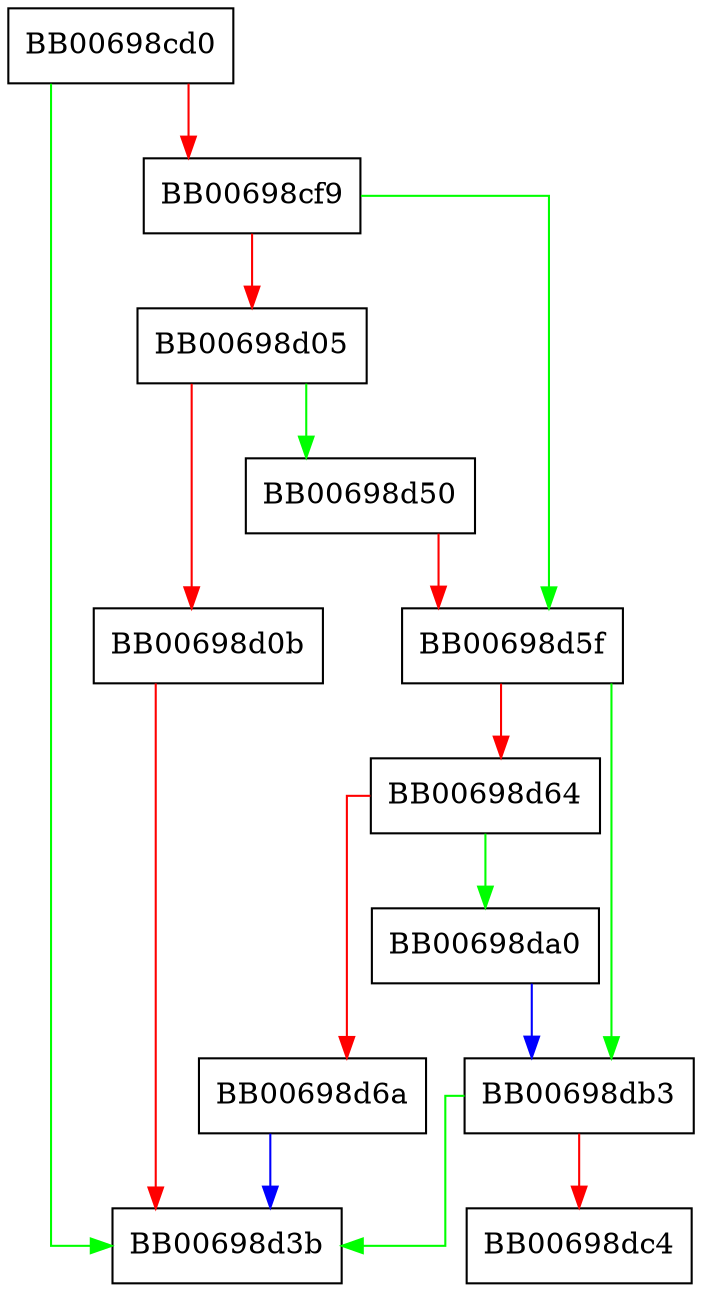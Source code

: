 digraph ossl_aes_gcm_siv_einit {
  node [shape="box"];
  graph [splines=ortho];
  BB00698cd0 -> BB00698d3b [color="green"];
  BB00698cd0 -> BB00698cf9 [color="red"];
  BB00698cf9 -> BB00698d5f [color="green"];
  BB00698cf9 -> BB00698d05 [color="red"];
  BB00698d05 -> BB00698d50 [color="green"];
  BB00698d05 -> BB00698d0b [color="red"];
  BB00698d0b -> BB00698d3b [color="red"];
  BB00698d50 -> BB00698d5f [color="red"];
  BB00698d5f -> BB00698db3 [color="green"];
  BB00698d5f -> BB00698d64 [color="red"];
  BB00698d64 -> BB00698da0 [color="green"];
  BB00698d64 -> BB00698d6a [color="red"];
  BB00698d6a -> BB00698d3b [color="blue"];
  BB00698da0 -> BB00698db3 [color="blue"];
  BB00698db3 -> BB00698d3b [color="green"];
  BB00698db3 -> BB00698dc4 [color="red"];
}